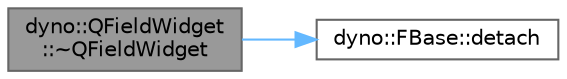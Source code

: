 digraph "dyno::QFieldWidget::~QFieldWidget"
{
 // LATEX_PDF_SIZE
  bgcolor="transparent";
  edge [fontname=Helvetica,fontsize=10,labelfontname=Helvetica,labelfontsize=10];
  node [fontname=Helvetica,fontsize=10,shape=box,height=0.2,width=0.4];
  rankdir="LR";
  Node1 [id="Node000001",label="dyno::QFieldWidget\l::~QFieldWidget",height=0.2,width=0.4,color="gray40", fillcolor="grey60", style="filled", fontcolor="black",tooltip=" "];
  Node1 -> Node2 [id="edge1_Node000001_Node000002",color="steelblue1",style="solid",tooltip=" "];
  Node2 [id="Node000002",label="dyno::FBase::detach",height=0.2,width=0.4,color="grey40", fillcolor="white", style="filled",URL="$classdyno_1_1_f_base.html#a73f47c9cf6ec0adad790ff02b0c66f44",tooltip=" "];
}
